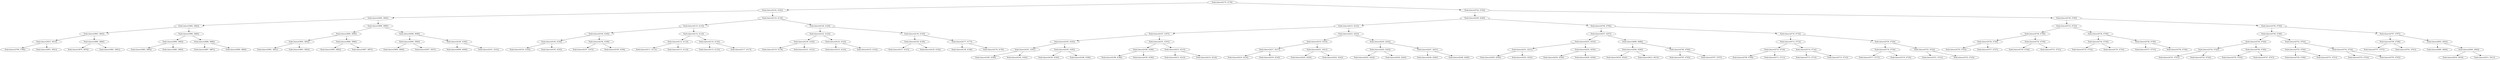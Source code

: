 digraph G{
1895638261 [label="Node{data=[4179, 4179]}"]
1895638261 -> 134602723
134602723 [label="Node{data=[4102, 4102]}"]
134602723 -> 1231324928
1231324928 [label="Node{data=[3890, 3890]}"]
1231324928 -> 430895350
430895350 [label="Node{data=[3882, 3882]}"]
430895350 -> 7185850
7185850 [label="Node{data=[3863, 3863]}"]
7185850 -> 640784531
640784531 [label="Node{data=[3815, 3815]}"]
640784531 -> 1266702290
1266702290 [label="Node{data=[3796, 3796]}"]
640784531 -> 633812756
633812756 [label="Node{data=[3851, 3851]}"]
7185850 -> 1223296611
1223296611 [label="Node{data=[3880, 3880]}"]
1223296611 -> 1647704813
1647704813 [label="Node{data=[3879, 3879]}"]
1223296611 -> 725749694
725749694 [label="Node{data=[3881, 3881]}"]
430895350 -> 924967509
924967509 [label="Node{data=[3886, 3886]}"]
924967509 -> 803218380
803218380 [label="Node{data=[3884, 3884]}"]
803218380 -> 1657755215
1657755215 [label="Node{data=[3883, 3883]}"]
803218380 -> 1506511447
1506511447 [label="Node{data=[3885, 3885]}"]
924967509 -> 1640032369
1640032369 [label="Node{data=[3888, 3888]}"]
1640032369 -> 1326467526
1326467526 [label="Node{data=[3887, 3887]}"]
1640032369 -> 1475674949
1475674949 [label="Node{data=[3889, 3889]}"]
1231324928 -> 1391043294
1391043294 [label="Node{data=[3898, 3898]}"]
1391043294 -> 881613714
881613714 [label="Node{data=[3894, 3894]}"]
881613714 -> 2040494780
2040494780 [label="Node{data=[3892, 3892]}"]
2040494780 -> 110080481
110080481 [label="Node{data=[3891, 3891]}"]
2040494780 -> 435096764
435096764 [label="Node{data=[3893, 3893]}"]
881613714 -> 1340708056
1340708056 [label="Node{data=[3896, 3896]}"]
1340708056 -> 1294028035
1294028035 [label="Node{data=[3895, 3895]}"]
1340708056 -> 920317439
920317439 [label="Node{data=[3897, 3897]}"]
1391043294 -> 1462865268
1462865268 [label="Node{data=[4098, 4098]}"]
1462865268 -> 1417518110
1417518110 [label="Node{data=[3900, 3900]}"]
1417518110 -> 334727879
334727879 [label="Node{data=[3899, 3899]}"]
1417518110 -> 1923561555
1923561555 [label="Node{data=[3937, 3937]}"]
1462865268 -> 690372958
690372958 [label="Node{data=[4100, 4100]}"]
690372958 -> 285451528
285451528 [label="Node{data=[4099, 4099]}"]
690372958 -> 514437213
514437213 [label="Node{data=[4101, 4101]}"]
134602723 -> 1434941051
1434941051 [label="Node{data=[4118, 4118]}"]
1434941051 -> 1311826212
1311826212 [label="Node{data=[4110, 4110]}"]
1311826212 -> 1108817423
1108817423 [label="Node{data=[4106, 4106]}"]
1108817423 -> 292511048
292511048 [label="Node{data=[4104, 4104]}"]
292511048 -> 2134234544
2134234544 [label="Node{data=[4103, 4103]}"]
292511048 -> 910504627
910504627 [label="Node{data=[4105, 4105]}"]
1108817423 -> 1301925178
1301925178 [label="Node{data=[4108, 4108]}"]
1301925178 -> 653741276
653741276 [label="Node{data=[4107, 4107]}"]
1301925178 -> 2000586215
2000586215 [label="Node{data=[4109, 4109]}"]
1311826212 -> 1752297753
1752297753 [label="Node{data=[4114, 4114]}"]
1752297753 -> 1803682096
1803682096 [label="Node{data=[4112, 4112]}"]
1803682096 -> 2005868848
2005868848 [label="Node{data=[4111, 4111]}"]
1803682096 -> 1948091291
1948091291 [label="Node{data=[4113, 4113]}"]
1752297753 -> 327376184
327376184 [label="Node{data=[4116, 4116]}"]
327376184 -> 1760773625
1760773625 [label="Node{data=[4115, 4115]}"]
327376184 -> 1719365494
1719365494 [label="Node{data=[4117, 4117]}"]
1434941051 -> 2120366457
2120366457 [label="Node{data=[4126, 4126]}"]
2120366457 -> 2004992272
2004992272 [label="Node{data=[4122, 4122]}"]
2004992272 -> 95391380
95391380 [label="Node{data=[4120, 4120]}"]
95391380 -> 940724616
940724616 [label="Node{data=[4119, 4119]}"]
95391380 -> 1473519106
1473519106 [label="Node{data=[4121, 4121]}"]
2004992272 -> 782552233
782552233 [label="Node{data=[4124, 4124]}"]
782552233 -> 1460026567
1460026567 [label="Node{data=[4123, 4123]}"]
782552233 -> 2108864958
2108864958 [label="Node{data=[4125, 4125]}"]
2120366457 -> 182557700
182557700 [label="Node{data=[4130, 4130]}"]
182557700 -> 36231285
36231285 [label="Node{data=[4128, 4128]}"]
36231285 -> 1689140467
1689140467 [label="Node{data=[4127, 4127]}"]
36231285 -> 205063825
205063825 [label="Node{data=[4129, 4129]}"]
182557700 -> 171879086
171879086 [label="Node{data=[4177, 4177]}"]
171879086 -> 1318133996
1318133996 [label="Node{data=[4138, 4138]}"]
171879086 -> 1540215913
1540215913 [label="Node{data=[4178, 4178]}"]
1895638261 -> 528763919
528763919 [label="Node{data=[4724, 4724]}"]
528763919 -> 1620110987
1620110987 [label="Node{data=[4249, 4249]}"]
1620110987 -> 658580533
658580533 [label="Node{data=[4215, 4215]}"]
658580533 -> 312132136
312132136 [label="Node{data=[4187, 4187]}"]
312132136 -> 801312832
801312832 [label="Node{data=[4183, 4183]}"]
801312832 -> 1212176261
1212176261 [label="Node{data=[4181, 4181]}"]
1212176261 -> 1720623668
1720623668 [label="Node{data=[4180, 4180]}"]
1212176261 -> 583116623
583116623 [label="Node{data=[4182, 4182]}"]
801312832 -> 355983943
355983943 [label="Node{data=[4185, 4185]}"]
355983943 -> 1593926427
1593926427 [label="Node{data=[4184, 4184]}"]
355983943 -> 1284367821
1284367821 [label="Node{data=[4186, 4186]}"]
312132136 -> 1675221196
1675221196 [label="Node{data=[4191, 4191]}"]
1675221196 -> 1230383914
1230383914 [label="Node{data=[4189, 4189]}"]
1230383914 -> 496734368
496734368 [label="Node{data=[4188, 4188]}"]
1230383914 -> 1050393939
1050393939 [label="Node{data=[4190, 4190]}"]
1675221196 -> 321457652
321457652 [label="Node{data=[4213, 4213]}"]
321457652 -> 1801354176
1801354176 [label="Node{data=[4212, 4212]}"]
321457652 -> 713160859
713160859 [label="Node{data=[4214, 4214]}"]
658580533 -> 1234418109
1234418109 [label="Node{data=[4223, 4223]}"]
1234418109 -> 311315414
311315414 [label="Node{data=[4219, 4219]}"]
311315414 -> 177644092
177644092 [label="Node{data=[4217, 4217]}"]
177644092 -> 796313301
796313301 [label="Node{data=[4216, 4216]}"]
177644092 -> 2071780567
2071780567 [label="Node{data=[4218, 4218]}"]
311315414 -> 458025109
458025109 [label="Node{data=[4221, 4221]}"]
458025109 -> 611593858
611593858 [label="Node{data=[4220, 4220]}"]
458025109 -> 1026364599
1026364599 [label="Node{data=[4222, 4222]}"]
1234418109 -> 548076961
548076961 [label="Node{data=[4245, 4245]}"]
548076961 -> 1558094177
1558094177 [label="Node{data=[4243, 4243]}"]
1558094177 -> 1507558470
1507558470 [label="Node{data=[4224, 4224]}"]
1558094177 -> 210156390
210156390 [label="Node{data=[4244, 4244]}"]
548076961 -> 2067138722
2067138722 [label="Node{data=[4247, 4247]}"]
2067138722 -> 1388997388
1388997388 [label="Node{data=[4246, 4246]}"]
2067138722 -> 1463172263
1463172263 [label="Node{data=[4248, 4248]}"]
1620110987 -> 1850929324
1850929324 [label="Node{data=[4708, 4708]}"]
1850929324 -> 627738332
627738332 [label="Node{data=[4257, 4257]}"]
627738332 -> 611912566
611912566 [label="Node{data=[4253, 4253]}"]
611912566 -> 1120720986
1120720986 [label="Node{data=[4251, 4251]}"]
1120720986 -> 996316991
996316991 [label="Node{data=[4250, 4250]}"]
1120720986 -> 1255123689
1255123689 [label="Node{data=[4252, 4252]}"]
611912566 -> 637610621
637610621 [label="Node{data=[4255, 4255]}"]
637610621 -> 36382959
36382959 [label="Node{data=[4254, 4254]}"]
637610621 -> 769629434
769629434 [label="Node{data=[4256, 4256]}"]
627738332 -> 451994442
451994442 [label="Node{data=[4688, 4688]}"]
451994442 -> 898457771
898457771 [label="Node{data=[4540, 4540]}"]
898457771 -> 1857702565
1857702565 [label="Node{data=[4522, 4522]}"]
898457771 -> 1062413252
1062413252 [label="Node{data=[4613, 4613]}"]
451994442 -> 581205463
581205463 [label="Node{data=[4706, 4706]}"]
581205463 -> 2096285968
2096285968 [label="Node{data=[4705, 4705]}"]
581205463 -> 1075927881
1075927881 [label="Node{data=[4707, 4707]}"]
1850929324 -> 1724517770
1724517770 [label="Node{data=[4716, 4716]}"]
1724517770 -> 1736543809
1736543809 [label="Node{data=[4712, 4712]}"]
1736543809 -> 223441384
223441384 [label="Node{data=[4710, 4710]}"]
223441384 -> 1197512728
1197512728 [label="Node{data=[4709, 4709]}"]
223441384 -> 1911585571
1911585571 [label="Node{data=[4711, 4711]}"]
1736543809 -> 443027674
443027674 [label="Node{data=[4714, 4714]}"]
443027674 -> 472968270
472968270 [label="Node{data=[4713, 4713]}"]
443027674 -> 1599281032
1599281032 [label="Node{data=[4715, 4715]}"]
1724517770 -> 755516962
755516962 [label="Node{data=[4720, 4720]}"]
755516962 -> 2000453017
2000453017 [label="Node{data=[4718, 4718]}"]
2000453017 -> 1828044204
1828044204 [label="Node{data=[4717, 4717]}"]
2000453017 -> 727521517
727521517 [label="Node{data=[4719, 4719]}"]
755516962 -> 1149985522
1149985522 [label="Node{data=[4722, 4722]}"]
1149985522 -> 1355747151
1355747151 [label="Node{data=[4721, 4721]}"]
1149985522 -> 295096359
295096359 [label="Node{data=[4723, 4723]}"]
528763919 -> 1380919432
1380919432 [label="Node{data=[4740, 4740]}"]
1380919432 -> 1305238721
1305238721 [label="Node{data=[4732, 4732]}"]
1305238721 -> 1708230464
1708230464 [label="Node{data=[4728, 4728]}"]
1708230464 -> 1122071605
1122071605 [label="Node{data=[4726, 4726]}"]
1122071605 -> 1765875593
1765875593 [label="Node{data=[4725, 4725]}"]
1122071605 -> 1187281972
1187281972 [label="Node{data=[4727, 4727]}"]
1708230464 -> 801511467
801511467 [label="Node{data=[4730, 4730]}"]
801511467 -> 1724879162
1724879162 [label="Node{data=[4729, 4729]}"]
801511467 -> 127100733
127100733 [label="Node{data=[4731, 4731]}"]
1305238721 -> 1658035751
1658035751 [label="Node{data=[4736, 4736]}"]
1658035751 -> 2102121750
2102121750 [label="Node{data=[4734, 4734]}"]
2102121750 -> 1738001860
1738001860 [label="Node{data=[4733, 4733]}"]
2102121750 -> 2074207364
2074207364 [label="Node{data=[4735, 4735]}"]
1658035751 -> 92110705
92110705 [label="Node{data=[4738, 4738]}"]
92110705 -> 641595821
641595821 [label="Node{data=[4737, 4737]}"]
92110705 -> 2132670787
2132670787 [label="Node{data=[4739, 4739]}"]
1380919432 -> 191674336
191674336 [label="Node{data=[4756, 4756]}"]
191674336 -> 1694816011
1694816011 [label="Node{data=[4748, 4748]}"]
1694816011 -> 750631575
750631575 [label="Node{data=[4744, 4744]}"]
750631575 -> 1023052194
1023052194 [label="Node{data=[4742, 4742]}"]
1023052194 -> 1388837482
1388837482 [label="Node{data=[4741, 4741]}"]
1023052194 -> 288932790
288932790 [label="Node{data=[4743, 4743]}"]
750631575 -> 1351657988
1351657988 [label="Node{data=[4746, 4746]}"]
1351657988 -> 944741933
944741933 [label="Node{data=[4745, 4745]}"]
1351657988 -> 1429616612
1429616612 [label="Node{data=[4747, 4747]}"]
1694816011 -> 46431111
46431111 [label="Node{data=[4752, 4752]}"]
46431111 -> 1464938833
1464938833 [label="Node{data=[4750, 4750]}"]
1464938833 -> 321614688
321614688 [label="Node{data=[4749, 4749]}"]
1464938833 -> 2009530358
2009530358 [label="Node{data=[4751, 4751]}"]
46431111 -> 1459600074
1459600074 [label="Node{data=[4754, 4754]}"]
1459600074 -> 150651645
150651645 [label="Node{data=[4753, 4753]}"]
1459600074 -> 1082261745
1082261745 [label="Node{data=[4755, 4755]}"]
191674336 -> 8089176
8089176 [label="Node{data=[4797, 4797]}"]
8089176 -> 729394551
729394551 [label="Node{data=[4758, 4758]}"]
729394551 -> 1967812559
1967812559 [label="Node{data=[4757, 4757]}"]
729394551 -> 622820383
622820383 [label="Node{data=[4761, 4761]}"]
8089176 -> 2127421258
2127421258 [label="Node{data=[4852, 4852]}"]
2127421258 -> 406439921
406439921 [label="Node{data=[4809, 4809]}"]
2127421258 -> 1051453230
1051453230 [label="Node{data=[4940, 4940]}"]
1051453230 -> 1619692384
1619692384 [label="Node{data=[4916, 4916]}"]
1051453230 -> 1882013620
1882013620 [label="Node{data=[5011, 5011]}"]
}